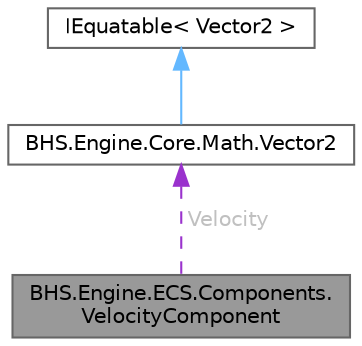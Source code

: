 digraph "BHS.Engine.ECS.Components.VelocityComponent"
{
 // LATEX_PDF_SIZE
  bgcolor="transparent";
  edge [fontname=Helvetica,fontsize=10,labelfontname=Helvetica,labelfontsize=10];
  node [fontname=Helvetica,fontsize=10,shape=box,height=0.2,width=0.4];
  Node1 [id="Node000001",label="BHS.Engine.ECS.Components.\lVelocityComponent",height=0.2,width=0.4,color="gray40", fillcolor="grey60", style="filled", fontcolor="black",tooltip="Компонент скорости объекта в ECS."];
  Node2 -> Node1 [id="edge1_Node000001_Node000002",dir="back",color="darkorchid3",style="dashed",tooltip=" ",label=<<TABLE CELLBORDER="0" BORDER="0"><TR><TD VALIGN="top" ALIGN="LEFT" CELLPADDING="1" CELLSPACING="0">Velocity</TD></TR>
</TABLE>> ,fontcolor="grey" ];
  Node2 [id="Node000002",label="BHS.Engine.Core.Math.Vector2",height=0.2,width=0.4,color="gray40", fillcolor="white", style="filled",URL="$structBHS_1_1Engine_1_1Core_1_1Math_1_1Vector2.html",tooltip="2D вектор для позиций и скоростей"];
  Node3 -> Node2 [id="edge2_Node000002_Node000003",dir="back",color="steelblue1",style="solid",tooltip=" "];
  Node3 [id="Node000003",label="IEquatable\< Vector2 \>",height=0.2,width=0.4,color="gray40", fillcolor="white", style="filled",tooltip=" "];
}
